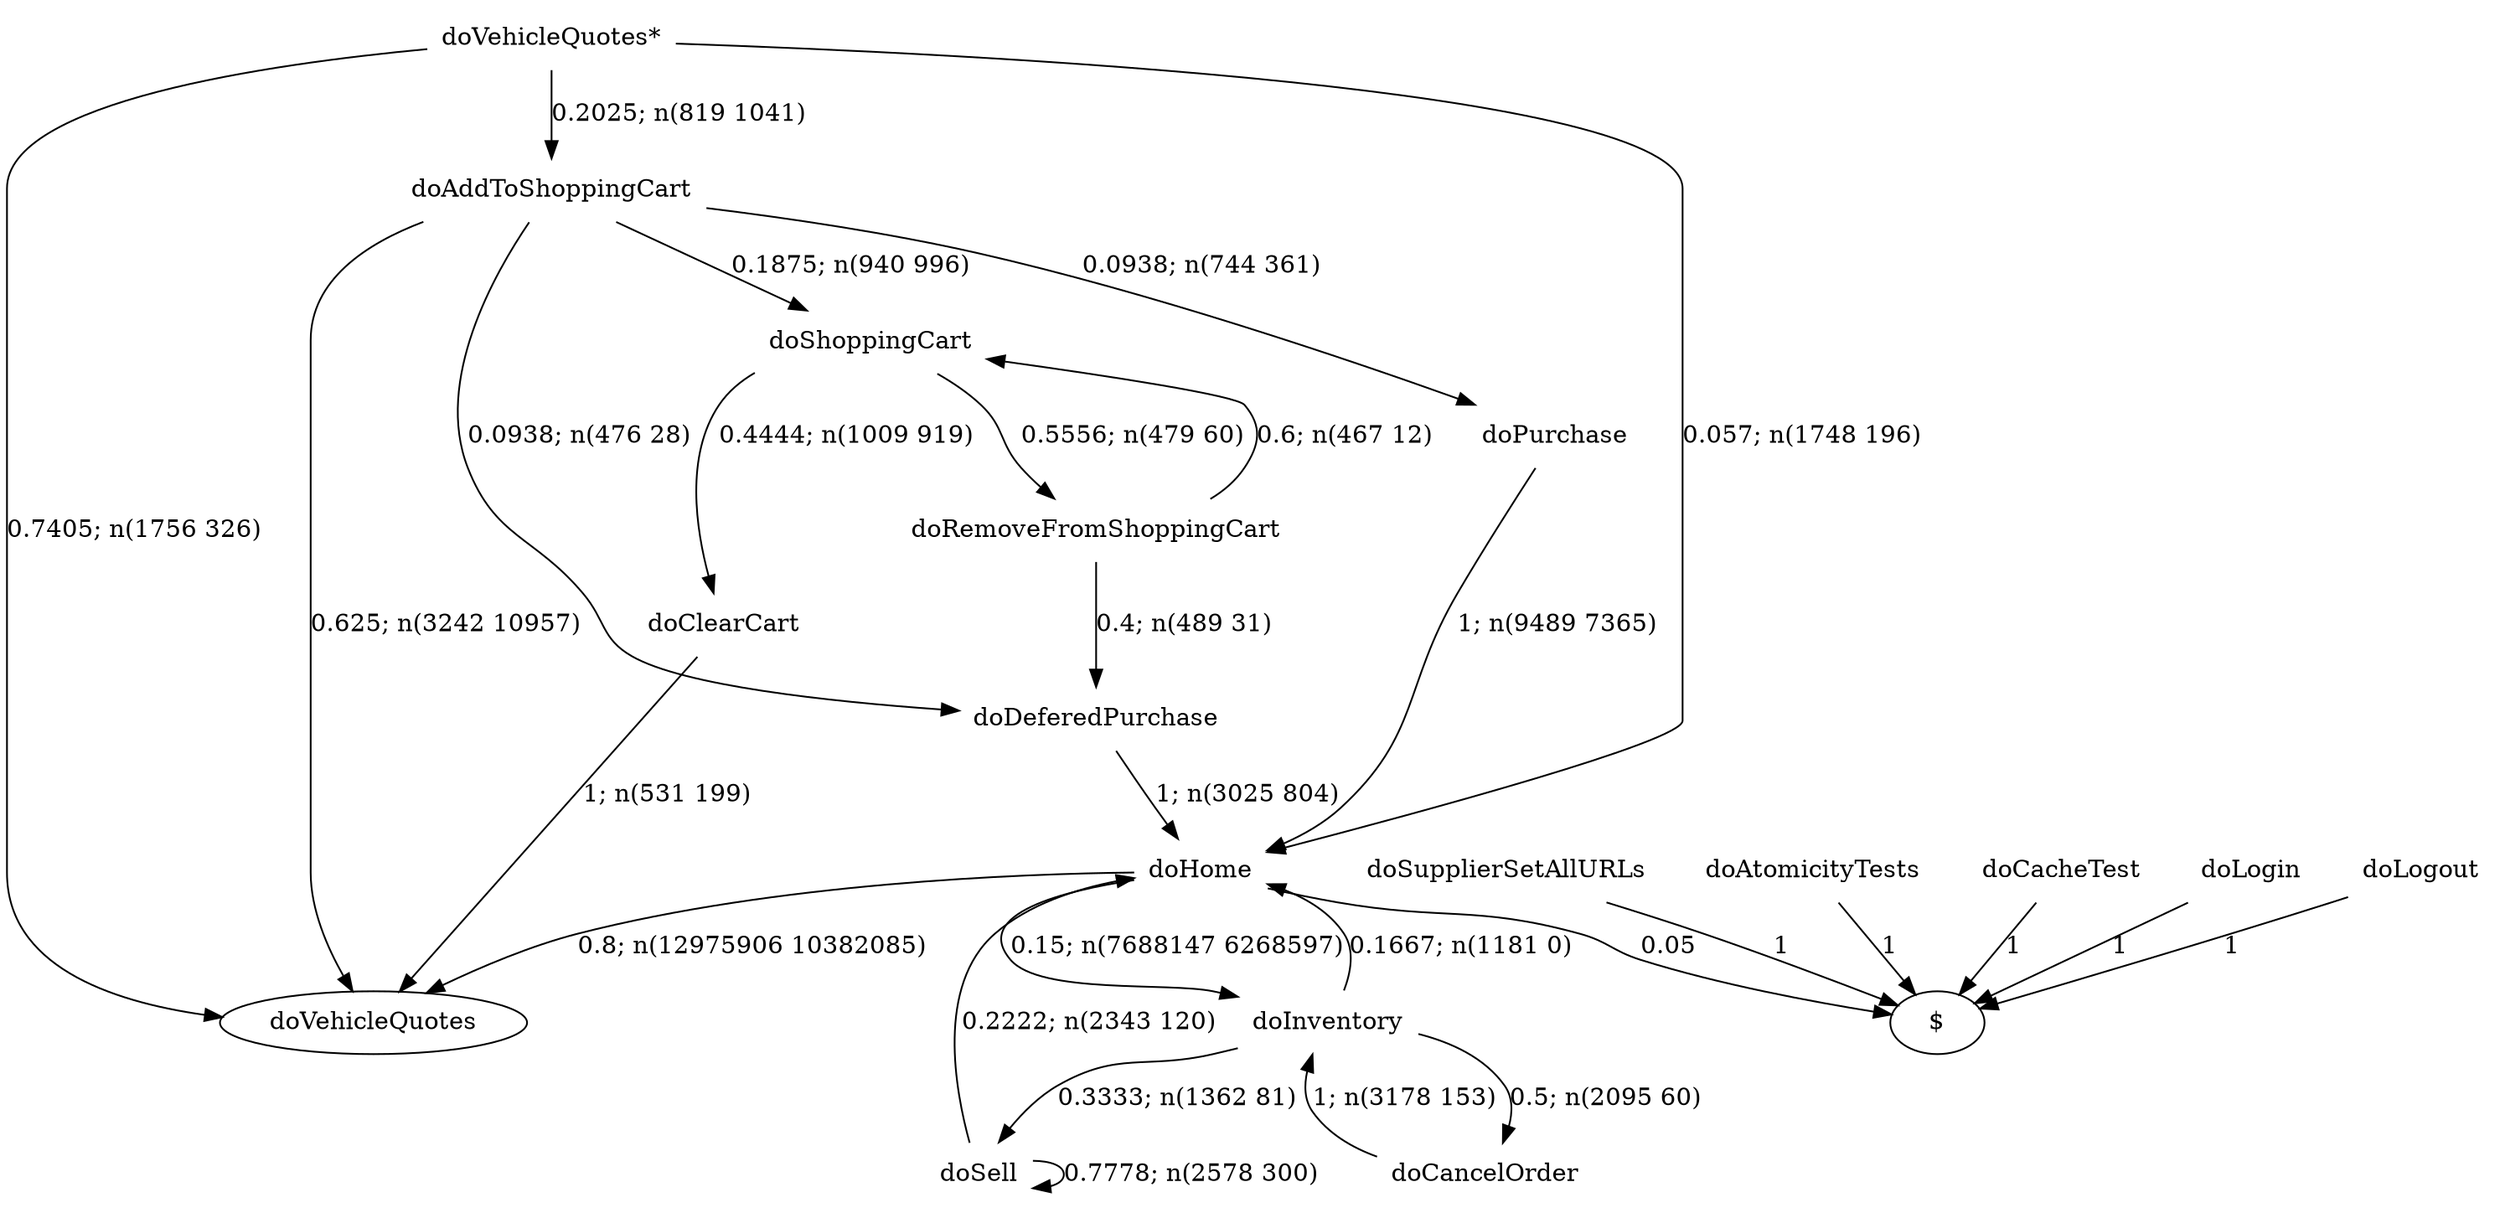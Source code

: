 digraph G {"doVehicleQuotes*" [label="doVehicleQuotes*",shape=none];"doSupplierSetAllURLs" [label="doSupplierSetAllURLs",shape=none];"doAtomicityTests" [label="doAtomicityTests",shape=none];"doCacheTest" [label="doCacheTest",shape=none];"doLogin" [label="doLogin",shape=none];"doAddToShoppingCart" [label="doAddToShoppingCart",shape=none];"doDeferedPurchase" [label="doDeferedPurchase",shape=none];"doHome" [label="doHome",shape=none];"doShoppingCart" [label="doShoppingCart",shape=none];"doClearCart" [label="doClearCart",shape=none];"doPurchase" [label="doPurchase",shape=none];"doInventory" [label="doInventory",shape=none];"doSell" [label="doSell",shape=none];"doLogout" [label="doLogout",shape=none];"doCancelOrder" [label="doCancelOrder",shape=none];"doRemoveFromShoppingCart" [label="doRemoveFromShoppingCart",shape=none];"doVehicleQuotes*"->"doVehicleQuotes" [style=solid,label="0.7405; n(1756 326)"];"doVehicleQuotes*"->"doAddToShoppingCart" [style=solid,label="0.2025; n(819 1041)"];"doVehicleQuotes*"->"doHome" [style=solid,label="0.057; n(1748 196)"];"doSupplierSetAllURLs"->"$" [style=solid,label="1"];"doAtomicityTests"->"$" [style=solid,label="1"];"doCacheTest"->"$" [style=solid,label="1"];"doLogin"->"$" [style=solid,label="1"];"doAddToShoppingCart"->"doVehicleQuotes" [style=solid,label="0.625; n(3242 10957)"];"doAddToShoppingCart"->"doDeferedPurchase" [style=solid,label="0.0938; n(476 28)"];"doAddToShoppingCart"->"doShoppingCart" [style=solid,label="0.1875; n(940 996)"];"doAddToShoppingCart"->"doPurchase" [style=solid,label="0.0938; n(744 361)"];"doDeferedPurchase"->"doHome" [style=solid,label="1; n(3025 804)"];"doHome"->"doVehicleQuotes" [style=solid,label="0.8; n(12975906 10382085)"];"doHome"->"doInventory" [style=solid,label="0.15; n(7688147 6268597)"];"doHome"->"$" [style=solid,label="0.05"];"doShoppingCart"->"doClearCart" [style=solid,label="0.4444; n(1009 919)"];"doShoppingCart"->"doRemoveFromShoppingCart" [style=solid,label="0.5556; n(479 60)"];"doClearCart"->"doVehicleQuotes" [style=solid,label="1; n(531 199)"];"doPurchase"->"doHome" [style=solid,label="1; n(9489 7365)"];"doInventory"->"doHome" [style=solid,label="0.1667; n(1181 0)"];"doInventory"->"doSell" [style=solid,label="0.3333; n(1362 81)"];"doInventory"->"doCancelOrder" [style=solid,label="0.5; n(2095 60)"];"doSell"->"doHome" [style=solid,label="0.2222; n(2343 120)"];"doSell"->"doSell" [style=solid,label="0.7778; n(2578 300)"];"doLogout"->"$" [style=solid,label="1"];"doCancelOrder"->"doInventory" [style=solid,label="1; n(3178 153)"];"doRemoveFromShoppingCart"->"doDeferedPurchase" [style=solid,label="0.4; n(489 31)"];"doRemoveFromShoppingCart"->"doShoppingCart" [style=solid,label="0.6; n(467 12)"];}